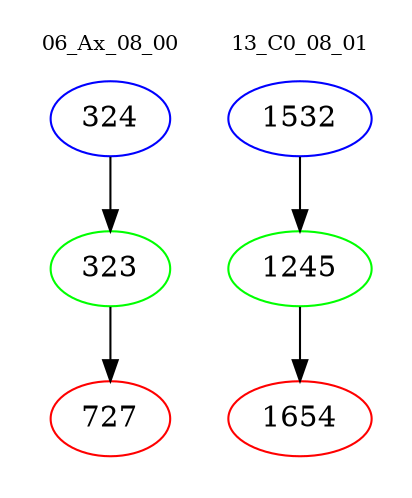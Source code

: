 digraph{
subgraph cluster_0 {
color = white
label = "06_Ax_08_00";
fontsize=10;
T0_324 [label="324", color="blue"]
T0_324 -> T0_323 [color="black"]
T0_323 [label="323", color="green"]
T0_323 -> T0_727 [color="black"]
T0_727 [label="727", color="red"]
}
subgraph cluster_1 {
color = white
label = "13_C0_08_01";
fontsize=10;
T1_1532 [label="1532", color="blue"]
T1_1532 -> T1_1245 [color="black"]
T1_1245 [label="1245", color="green"]
T1_1245 -> T1_1654 [color="black"]
T1_1654 [label="1654", color="red"]
}
}
